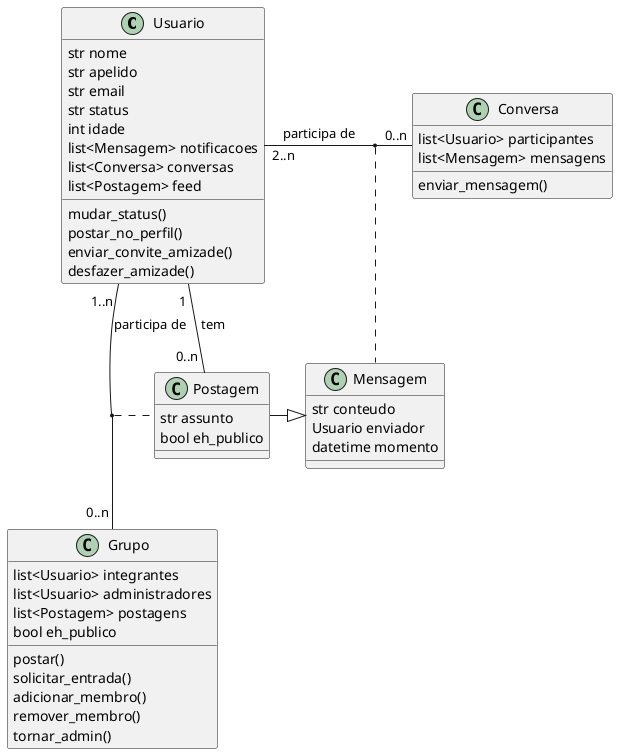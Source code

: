 @startuml

skinparam shadowing false

class Usuario {
    str nome
    str apelido
    str email
    str status
    int idade
    list<Mensagem> notificacoes
    list<Conversa> conversas
    list<Postagem> feed

    mudar_status()
    postar_no_perfil()
    enviar_convite_amizade()
    desfazer_amizade()
}

class Conversa {
    list<Usuario> participantes
    list<Mensagem> mensagens

    enviar_mensagem()
}

class Mensagem {
    str conteudo
    Usuario enviador
    datetime momento
}
Usuario "2..n"--right--"0..n" Conversa: participa de
(Usuario, Conversa) .. Mensagem

class Postagem {
    str assunto
    bool eh_publico
}
Mensagem <|-left- Postagem
Usuario "1 "--"0..n " Postagem: " tem"

class Grupo {
    list<Usuario> integrantes
    list<Usuario> administradores
    list<Postagem> postagens
    bool eh_publico

    postar()
    solicitar_entrada()
    adicionar_membro()
    remover_membro()
    tornar_admin()
}
Usuario "1..n "--"0..n " Grupo: participa de
(Usuario, Grupo) .. Postagem

@enduml